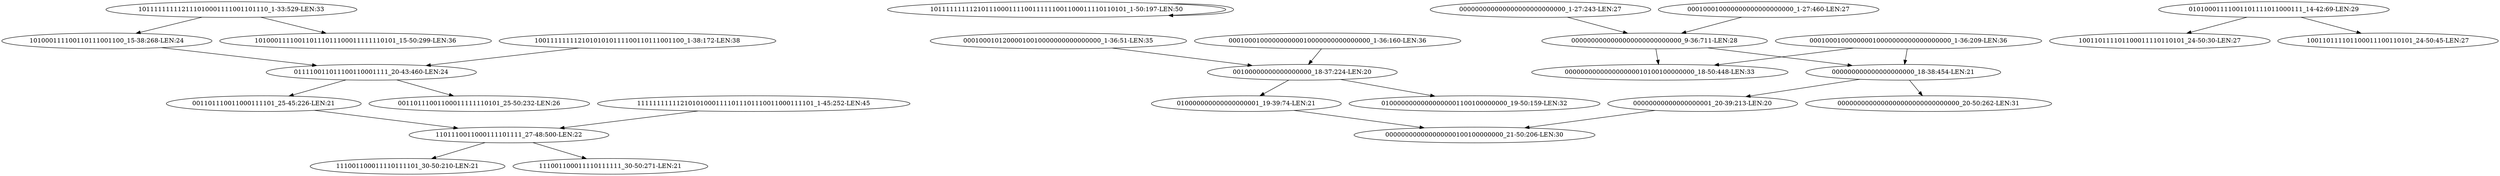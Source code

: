 digraph G {
    "1101110011000111101111_27-48:500-LEN:22" -> "111001100011110111101_30-50:210-LEN:21";
    "1101110011000111101111_27-48:500-LEN:22" -> "111001100011110111111_30-50:271-LEN:21";
    "10111111111210111000111100111111001100011110110101_1-50:197-LEN:50" -> "10111111111210111000111100111111001100011110110101_1-50:197-LEN:50";
    "101000111100110111001100_15-38:268-LEN:24" -> "011110011011100110001111_20-43:460-LEN:24";
    "001101110011000111101_25-45:226-LEN:21" -> "1101110011000111101111_27-48:500-LEN:22";
    "00010001012000010010000000000000000_1-36:51-LEN:35" -> "00100000000000000000_18-37:224-LEN:20";
    "000000000000000000000000000_1-27:243-LEN:27" -> "0000000000000000000000000000_9-36:711-LEN:28";
    "010000000000000000001_19-39:74-LEN:21" -> "000000000000000000100100000000_21-50:206-LEN:30";
    "111111111112101010001111011101110011000111101_1-45:252-LEN:45" -> "1101110011000111101111_27-48:500-LEN:22";
    "0000000000000000000000000000_9-36:711-LEN:28" -> "000000000000000000010100100000000_18-50:448-LEN:33";
    "0000000000000000000000000000_9-36:711-LEN:28" -> "000000000000000000000_18-38:454-LEN:21";
    "10011111111210101010111100110111001100_1-38:172-LEN:38" -> "011110011011100110001111_20-43:460-LEN:24";
    "000100010000000000000000000_1-27:460-LEN:27" -> "0000000000000000000000000000_9-36:711-LEN:28";
    "000100010000000000010000000000000000_1-36:160-LEN:36" -> "00100000000000000000_18-37:224-LEN:20";
    "011110011011100110001111_20-43:460-LEN:24" -> "001101110011000111101_25-45:226-LEN:21";
    "011110011011100110001111_20-43:460-LEN:24" -> "00110111001100011111110101_25-50:232-LEN:26";
    "01010001111001101111011000111_14-42:69-LEN:29" -> "100110111101100011110110101_24-50:30-LEN:27";
    "01010001111001101111011000111_14-42:69-LEN:29" -> "100110111101100011100110101_24-50:45-LEN:27";
    "000000000000000000000_18-38:454-LEN:21" -> "0000000000000000000000000000000_20-50:262-LEN:31";
    "000000000000000000000_18-38:454-LEN:21" -> "00000000000000000001_20-39:213-LEN:20";
    "000100010000000010000000000000000000_1-36:209-LEN:36" -> "000000000000000000010100100000000_18-50:448-LEN:33";
    "000100010000000010000000000000000000_1-36:209-LEN:36" -> "000000000000000000000_18-38:454-LEN:21";
    "00100000000000000000_18-37:224-LEN:20" -> "010000000000000000001_19-39:74-LEN:21";
    "00100000000000000000_18-37:224-LEN:20" -> "01000000000000000001100100000000_19-50:159-LEN:32";
    "101111111112111010001111001101110_1-33:529-LEN:33" -> "101000111100110111001100_15-38:268-LEN:24";
    "101111111112111010001111001101110_1-33:529-LEN:33" -> "101000111100110111011100011111110101_15-50:299-LEN:36";
    "00000000000000000001_20-39:213-LEN:20" -> "000000000000000000100100000000_21-50:206-LEN:30";
}
